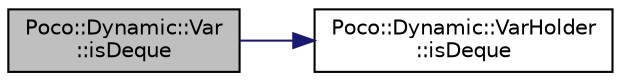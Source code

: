 digraph "Poco::Dynamic::Var::isDeque"
{
 // LATEX_PDF_SIZE
  edge [fontname="Helvetica",fontsize="10",labelfontname="Helvetica",labelfontsize="10"];
  node [fontname="Helvetica",fontsize="10",shape=record];
  rankdir="LR";
  Node1 [label="Poco::Dynamic::Var\l::isDeque",height=0.2,width=0.4,color="black", fillcolor="grey75", style="filled", fontcolor="black",tooltip="Returns true if Var represents a list."];
  Node1 -> Node2 [color="midnightblue",fontsize="10",style="solid",fontname="Helvetica"];
  Node2 [label="Poco::Dynamic::VarHolder\l::isDeque",height=0.2,width=0.4,color="black", fillcolor="white", style="filled",URL="$classPoco_1_1Dynamic_1_1VarHolder.html#aceb98d4b9b5473d22223f3861ed424bf",tooltip=" "];
}
